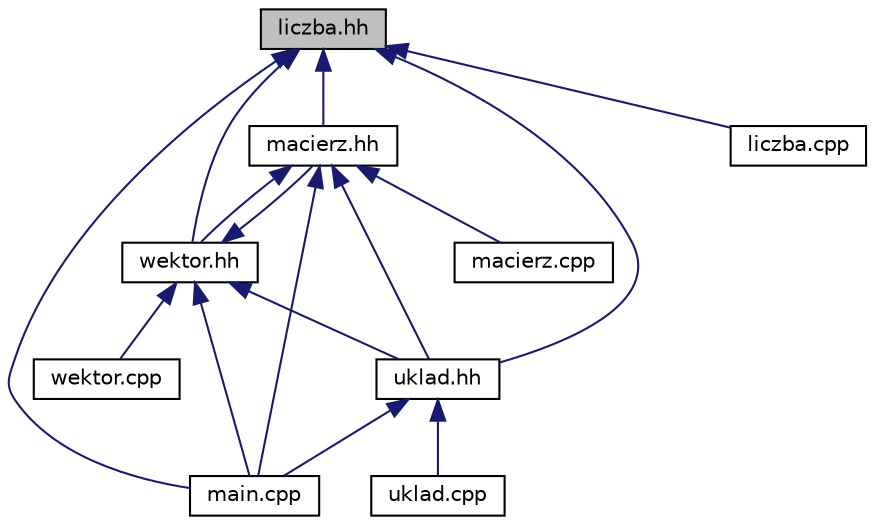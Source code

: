 digraph G
{
  edge [fontname="Helvetica",fontsize="10",labelfontname="Helvetica",labelfontsize="10"];
  node [fontname="Helvetica",fontsize="10",shape=record];
  Node1 [label="liczba.hh",height=0.2,width=0.4,color="black", fillcolor="grey75", style="filled" fontcolor="black"];
  Node1 -> Node2 [dir="back",color="midnightblue",fontsize="10",style="solid",fontname="Helvetica"];
  Node2 [label="macierz.hh",height=0.2,width=0.4,color="black", fillcolor="white", style="filled",URL="$macierz_8hh.html",tooltip="Moduł zawiera definicję klasy Macierz wraz z przeciążeniami wybranych operatorów. Klasa &#39;Macierz&#39; prz..."];
  Node2 -> Node3 [dir="back",color="midnightblue",fontsize="10",style="solid",fontname="Helvetica"];
  Node3 [label="wektor.hh",height=0.2,width=0.4,color="black", fillcolor="white", style="filled",URL="$wektor_8hh.html",tooltip="Moduł zawierający definicję klasy Wektor oraz przeciążenia wybranych operatorów. Klasa wektor przyjmu..."];
  Node3 -> Node2 [dir="back",color="midnightblue",fontsize="10",style="solid",fontname="Helvetica"];
  Node3 -> Node4 [dir="back",color="midnightblue",fontsize="10",style="solid",fontname="Helvetica"];
  Node4 [label="uklad.hh",height=0.2,width=0.4,color="black", fillcolor="white", style="filled",URL="$uklad_8hh.html",tooltip="Moduł zawierający definicję klasy Uklad wraz z przeciążeniami wybranych operatorów, np. operatory wejścia/wyjścia operator mnożenia macierzy przez wektor. W module tym zaimplementowany jest również algorytm rozwiązywania układu równań metodą Cramera."];
  Node4 -> Node5 [dir="back",color="midnightblue",fontsize="10",style="solid",fontname="Helvetica"];
  Node5 [label="main.cpp",height=0.2,width=0.4,color="black", fillcolor="white", style="filled",URL="$main_8cpp.html",tooltip="Plik zawierający implementację części właściwej programu. W funkcji &#39;main()&#39; realizowane są następują..."];
  Node4 -> Node6 [dir="back",color="midnightblue",fontsize="10",style="solid",fontname="Helvetica"];
  Node6 [label="uklad.cpp",height=0.2,width=0.4,color="black", fillcolor="white", style="filled",URL="$uklad_8cpp.html",tooltip="Plik zawiera implementacje metod z nagłówka &#39;uklad.hh&#39;."];
  Node3 -> Node5 [dir="back",color="midnightblue",fontsize="10",style="solid",fontname="Helvetica"];
  Node3 -> Node7 [dir="back",color="midnightblue",fontsize="10",style="solid",fontname="Helvetica"];
  Node7 [label="wektor.cpp",height=0.2,width=0.4,color="black", fillcolor="white", style="filled",URL="$wektor_8cpp.html",tooltip="Plik zawiera implementacje metod z nagłówka &#39;wektor.hh&#39;."];
  Node2 -> Node4 [dir="back",color="midnightblue",fontsize="10",style="solid",fontname="Helvetica"];
  Node2 -> Node8 [dir="back",color="midnightblue",fontsize="10",style="solid",fontname="Helvetica"];
  Node8 [label="macierz.cpp",height=0.2,width=0.4,color="black", fillcolor="white", style="filled",URL="$macierz_8cpp.html",tooltip="Plik zawiera implementacje metod z nagłówka &#39;macierz.hh&#39;."];
  Node2 -> Node5 [dir="back",color="midnightblue",fontsize="10",style="solid",fontname="Helvetica"];
  Node1 -> Node3 [dir="back",color="midnightblue",fontsize="10",style="solid",fontname="Helvetica"];
  Node1 -> Node4 [dir="back",color="midnightblue",fontsize="10",style="solid",fontname="Helvetica"];
  Node1 -> Node9 [dir="back",color="midnightblue",fontsize="10",style="solid",fontname="Helvetica"];
  Node9 [label="liczba.cpp",height=0.2,width=0.4,color="black", fillcolor="white", style="filled",URL="$liczba_8cpp.html",tooltip="Plik zawiera implementacje metod z pliku &#39;liczba.hh&#39;."];
  Node1 -> Node5 [dir="back",color="midnightblue",fontsize="10",style="solid",fontname="Helvetica"];
}
